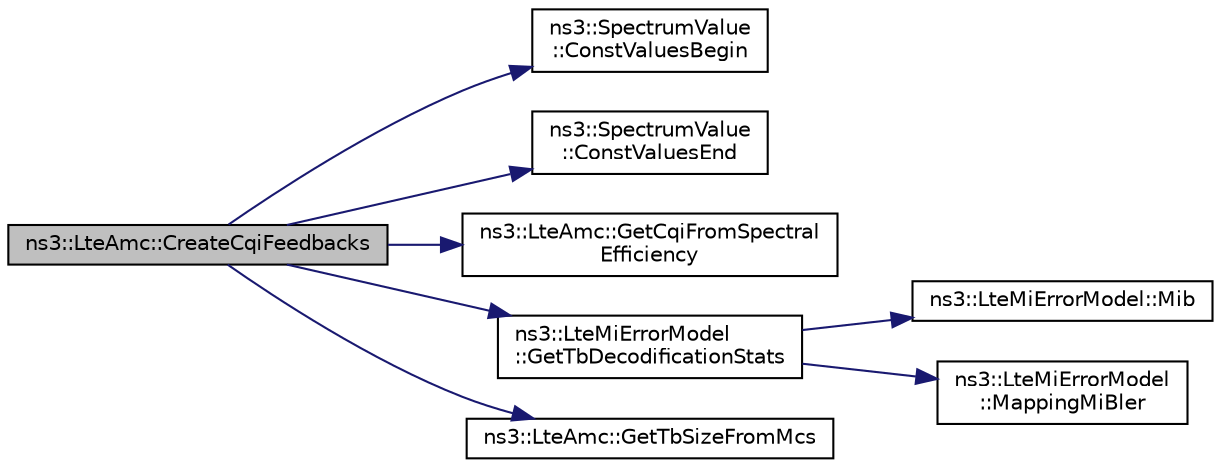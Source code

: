 digraph "ns3::LteAmc::CreateCqiFeedbacks"
{
  edge [fontname="Helvetica",fontsize="10",labelfontname="Helvetica",labelfontsize="10"];
  node [fontname="Helvetica",fontsize="10",shape=record];
  rankdir="LR";
  Node1 [label="ns3::LteAmc::CreateCqiFeedbacks",height=0.2,width=0.4,color="black", fillcolor="grey75", style="filled", fontcolor="black"];
  Node1 -> Node2 [color="midnightblue",fontsize="10",style="solid"];
  Node2 [label="ns3::SpectrumValue\l::ConstValuesBegin",height=0.2,width=0.4,color="black", fillcolor="white", style="filled",URL="$d5/d6e/classns3_1_1SpectrumValue.html#aad6900431bd0554b3ba9a00691c2393b"];
  Node1 -> Node3 [color="midnightblue",fontsize="10",style="solid"];
  Node3 [label="ns3::SpectrumValue\l::ConstValuesEnd",height=0.2,width=0.4,color="black", fillcolor="white", style="filled",URL="$d5/d6e/classns3_1_1SpectrumValue.html#ab5c2fbde4e06be7c0e4d7a0755c607be"];
  Node1 -> Node4 [color="midnightblue",fontsize="10",style="solid"];
  Node4 [label="ns3::LteAmc::GetCqiFromSpectral\lEfficiency",height=0.2,width=0.4,color="black", fillcolor="white", style="filled",URL="$d0/dd6/classns3_1_1LteAmc.html#a14df653ff95e9941444a956a414aaf5a",tooltip="Get a proper CQI for the spectrale efficiency value. In order to assure a fewer block error rate..."];
  Node1 -> Node5 [color="midnightblue",fontsize="10",style="solid"];
  Node5 [label="ns3::LteMiErrorModel\l::GetTbDecodificationStats",height=0.2,width=0.4,color="black", fillcolor="white", style="filled",URL="$da/d11/classns3_1_1LteMiErrorModel.html#a9b4bb57209595fa7100a13de1618b130",tooltip="run the error-model algorithm for the specified TB "];
  Node5 -> Node6 [color="midnightblue",fontsize="10",style="solid"];
  Node6 [label="ns3::LteMiErrorModel::Mib",height=0.2,width=0.4,color="black", fillcolor="white", style="filled",URL="$da/d11/classns3_1_1LteMiErrorModel.html#aeb98520a67e7e4ab119bbc8c70727f1b",tooltip="find the mmib (mean mutual information per bit) for different modulations of the specified TB ..."];
  Node5 -> Node7 [color="midnightblue",fontsize="10",style="solid"];
  Node7 [label="ns3::LteMiErrorModel\l::MappingMiBler",height=0.2,width=0.4,color="black", fillcolor="white", style="filled",URL="$da/d11/classns3_1_1LteMiErrorModel.html#a4cc7a5e5933dab248c3c6aab8bd34206",tooltip="map the mmib (mean mutual information per bit) for different MCS "];
  Node1 -> Node8 [color="midnightblue",fontsize="10",style="solid"];
  Node8 [label="ns3::LteAmc::GetTbSizeFromMcs",height=0.2,width=0.4,color="black", fillcolor="white", style="filled",URL="$d0/dd6/classns3_1_1LteAmc.html#affe1f434d32dd7aaa565c863b0f893c1",tooltip="Get the Transport Block Size for a selected MCS and number of PRB (table 7.1.7.2.1-1 of 36..."];
}
